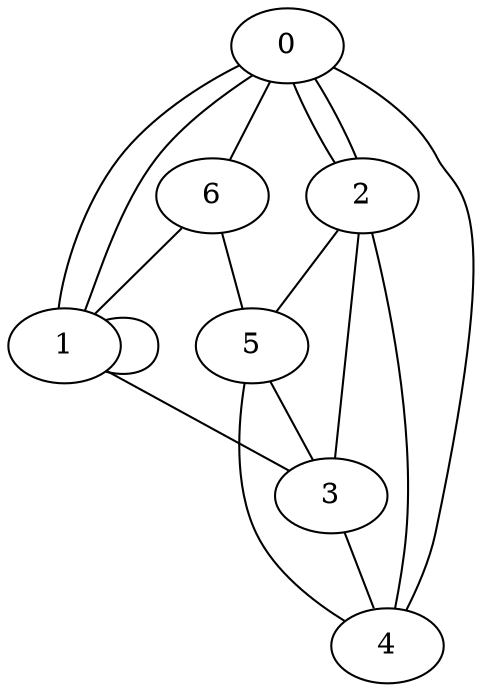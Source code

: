 graph G {
0;
1;
2;
3;
4;
5;
6;
0--1 ;
5--3 ;
6--1 ;
6--5 ;
1--0 ;
2--5 ;
0--2 ;
1--1 ;
0--2 ;
3--4 ;
2--3 ;
0--6 ;
2--4 ;
1--3 ;
5--4 ;
0--4 ;
}

